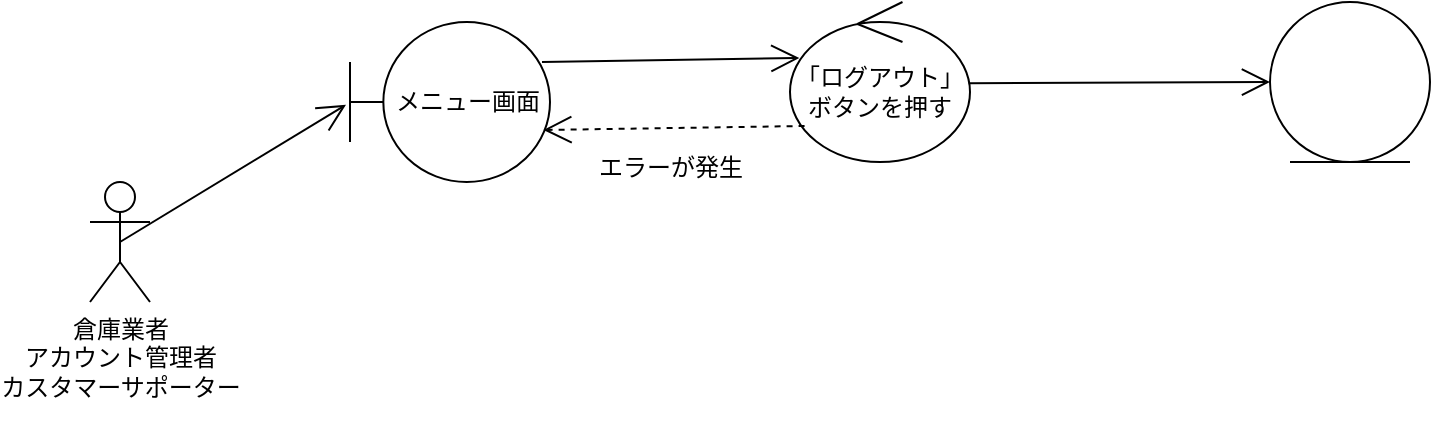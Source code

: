 <mxfile>
    <diagram id="d8Zx8CDdpLXELswRzXxG" name="ページ1">
        <mxGraphModel dx="477" dy="419" grid="1" gridSize="10" guides="1" tooltips="1" connect="1" arrows="1" fold="1" page="1" pageScale="1" pageWidth="827" pageHeight="1169" math="0" shadow="0">
            <root>
                <mxCell id="0"/>
                <mxCell id="1" parent="0"/>
                <mxCell id="2" value="倉庫業者&lt;div&gt;&lt;font color=&quot;#000000&quot;&gt;アカウント管理者&lt;/font&gt;&lt;/div&gt;&lt;div&gt;&lt;font color=&quot;#000000&quot;&gt;カスタマーサポーター&lt;/font&gt;&lt;/div&gt;&lt;div&gt;&lt;font color=&quot;#000000&quot;&gt;&lt;br&gt;&lt;/font&gt;&lt;/div&gt;" style="shape=umlActor;verticalLabelPosition=bottom;verticalAlign=top;html=1;" parent="1" vertex="1">
                    <mxGeometry x="80" y="290" width="30" height="60" as="geometry"/>
                </mxCell>
                <mxCell id="3" value="メニュー画面" style="shape=umlBoundary;whiteSpace=wrap;html=1;" parent="1" vertex="1">
                    <mxGeometry x="210" y="210" width="100" height="80" as="geometry"/>
                </mxCell>
                <mxCell id="4" value="「ログアウト」&lt;div&gt;ボタンを押す&lt;/div&gt;" style="ellipse;shape=umlControl;whiteSpace=wrap;html=1;" parent="1" vertex="1">
                    <mxGeometry x="430" y="200" width="90" height="80" as="geometry"/>
                </mxCell>
                <mxCell id="5" value="" style="ellipse;shape=umlEntity;whiteSpace=wrap;html=1;" parent="1" vertex="1">
                    <mxGeometry x="670" y="200" width="80" height="80" as="geometry"/>
                </mxCell>
                <mxCell id="6" value="" style="endArrow=open;endFill=1;endSize=12;html=1;exitX=0.5;exitY=0.5;exitDx=0;exitDy=0;exitPerimeter=0;entryX=-0.02;entryY=0.517;entryDx=0;entryDy=0;entryPerimeter=0;" parent="1" source="2" target="3" edge="1">
                    <mxGeometry width="160" relative="1" as="geometry">
                        <mxPoint x="-20" y="230" as="sourcePoint"/>
                        <mxPoint x="140" y="230" as="targetPoint"/>
                    </mxGeometry>
                </mxCell>
                <mxCell id="7" value="" style="endArrow=open;endFill=1;endSize=12;html=1;exitX=0.96;exitY=0.25;exitDx=0;exitDy=0;exitPerimeter=0;entryX=0.052;entryY=0.35;entryDx=0;entryDy=0;entryPerimeter=0;" parent="1" source="3" target="4" edge="1">
                    <mxGeometry width="160" relative="1" as="geometry">
                        <mxPoint x="270" y="230" as="sourcePoint"/>
                        <mxPoint x="430" y="230" as="targetPoint"/>
                    </mxGeometry>
                </mxCell>
                <mxCell id="8" value="" style="endArrow=open;endFill=1;endSize=12;html=1;exitX=0.993;exitY=0.508;exitDx=0;exitDy=0;exitPerimeter=0;entryX=0;entryY=0.5;entryDx=0;entryDy=0;" parent="1" source="4" target="5" edge="1">
                    <mxGeometry width="160" relative="1" as="geometry">
                        <mxPoint x="540" y="230" as="sourcePoint"/>
                        <mxPoint x="700" y="230" as="targetPoint"/>
                        <Array as="points"/>
                    </mxGeometry>
                </mxCell>
                <mxCell id="9" value="" style="endArrow=open;endFill=1;endSize=12;html=1;exitX=0.081;exitY=0.775;exitDx=0;exitDy=0;exitPerimeter=0;dashed=1;entryX=0.967;entryY=0.675;entryDx=0;entryDy=0;entryPerimeter=0;" edge="1" parent="1" source="4" target="3">
                    <mxGeometry width="160" relative="1" as="geometry">
                        <mxPoint x="316" y="240" as="sourcePoint"/>
                        <mxPoint x="311" y="265" as="targetPoint"/>
                    </mxGeometry>
                </mxCell>
                <mxCell id="11" value="エラーが発生" style="text;html=1;align=center;verticalAlign=middle;resizable=0;points=[];autosize=1;strokeColor=none;fillColor=none;" vertex="1" parent="1">
                    <mxGeometry x="320" y="268" width="100" height="30" as="geometry"/>
                </mxCell>
            </root>
        </mxGraphModel>
    </diagram>
</mxfile>
